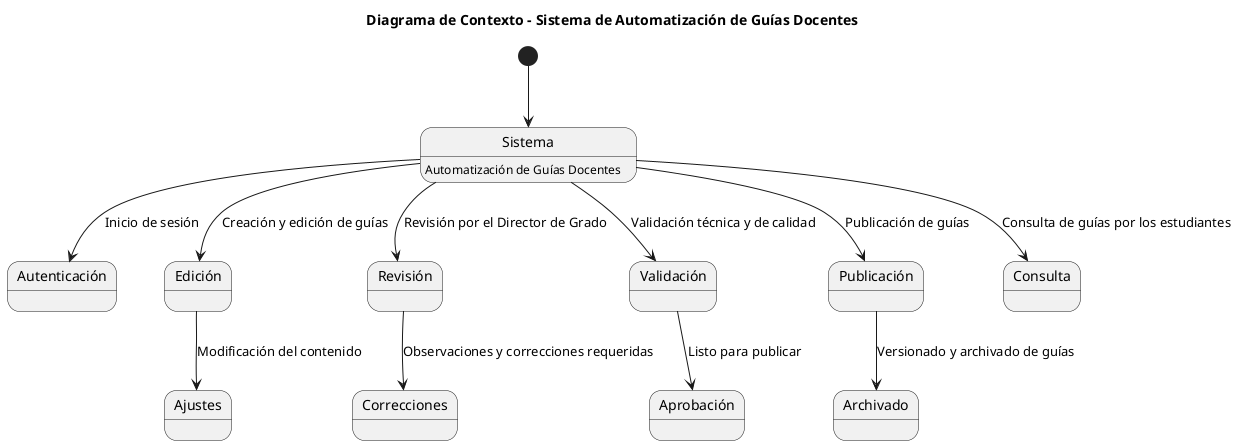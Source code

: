 @startuml Diagrama_de_Contexto
title Diagrama de Contexto - Sistema de Automatización de Guías Docentes

[*] --> Sistema
Sistema : Automatización de Guías Docentes

Sistema --> Autenticación : Inicio de sesión
Sistema --> Edición : Creación y edición de guías
Sistema --> Revisión : Revisión por el Director de Grado
Sistema --> Validación : Validación técnica y de calidad
Sistema --> Publicación : Publicación de guías
Sistema --> Consulta : Consulta de guías por los estudiantes

Edición --> Ajustes : Modificación del contenido
Revisión --> Correcciones : Observaciones y correcciones requeridas
Validación --> Aprobación : Listo para publicar
Publicación --> Archivado : Versionado y archivado de guías

@enduml
